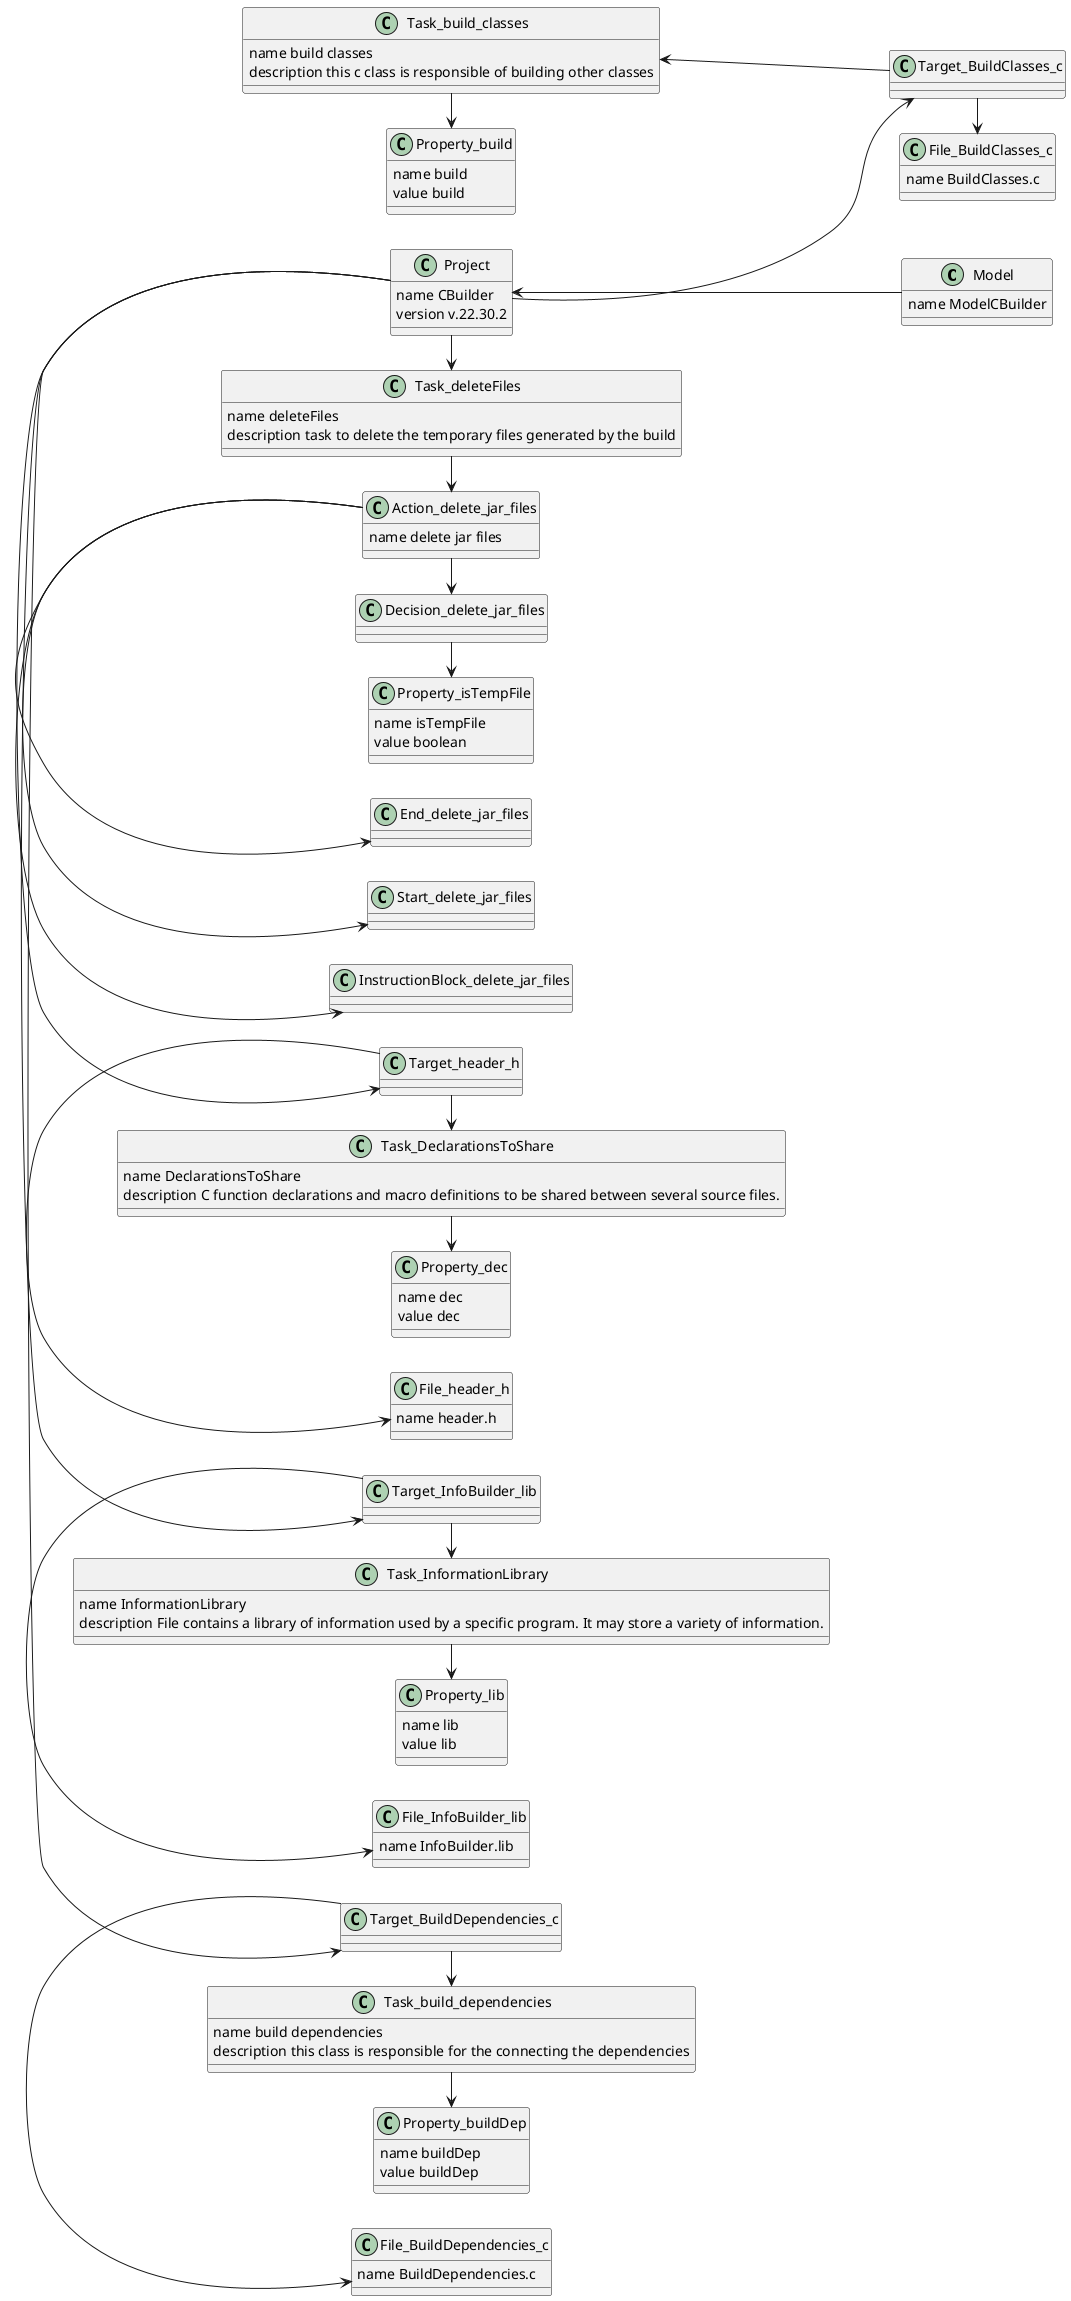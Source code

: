 @startuml
left to right direction
class Model {
name ModelCBuilder
}
class Project {
name CBuilder
version v.22.30.2
}
Model -up-> Project
class Target_BuildClasses_c {
}
Project -down->Target_BuildClasses_c
class File_BuildClasses_c {
name BuildClasses.c
}
Target_BuildClasses_c-> File_BuildClasses_c
class Task_build_classes {
name build classes
description this c class is responsible of building other classes
}
Target_BuildClasses_c-up->Task_build_classes
class Property_build {
name build
value build
}
Task_build_classes->Property_build
class Target_BuildDependencies_c {
}
Project ->Target_BuildDependencies_c
class File_BuildDependencies_c {
name BuildDependencies.c
}
Target_BuildDependencies_c-> File_BuildDependencies_c
class Task_build_dependencies {
name build dependencies
description this class is responsible for the connecting the dependencies
}
Target_BuildDependencies_c->Task_build_dependencies
class Property_buildDep {
name buildDep
value buildDep
}
Task_build_dependencies->Property_buildDep
class Target_InfoBuilder_lib {
}
Project ->Target_InfoBuilder_lib
class File_InfoBuilder_lib {
name InfoBuilder.lib
}
Target_InfoBuilder_lib-> File_InfoBuilder_lib
class Task_InformationLibrary {
name InformationLibrary
description File contains a library of information used by a specific program. It may store a variety of information.
}
Target_InfoBuilder_lib->Task_InformationLibrary
class Property_lib {
name lib
value lib
}
Task_InformationLibrary->Property_lib
class Target_header_h {
}
Project ->Target_header_h
class File_header_h {
name header.h
}
Target_header_h-> File_header_h
class Task_DeclarationsToShare {
name DeclarationsToShare
description C function declarations and macro definitions to be shared between several source files.
}
Target_header_h->Task_DeclarationsToShare
class Property_dec {
name dec
value dec
}
Task_DeclarationsToShare->Property_dec
class Task_deleteFiles {
name deleteFiles
description task to delete the temporary files generated by the build
}
Project ->Task_deleteFiles
class Action_delete_jar_files{
name delete jar files
}
Task_deleteFiles -> Action_delete_jar_files
class InstructionBlock_delete_jar_files {
}
Action_delete_jar_files -> InstructionBlock_delete_jar_files
class Start_delete_jar_files {
}
Action_delete_jar_files -> Start_delete_jar_files
class End_delete_jar_files {
}
Action_delete_jar_files -> End_delete_jar_files
class Decision_delete_jar_files {
}
Action_delete_jar_files -> Decision_delete_jar_files
class Property_isTempFile {
name isTempFile
value boolean
}
Decision_delete_jar_files -> Property_isTempFile
@enduml
